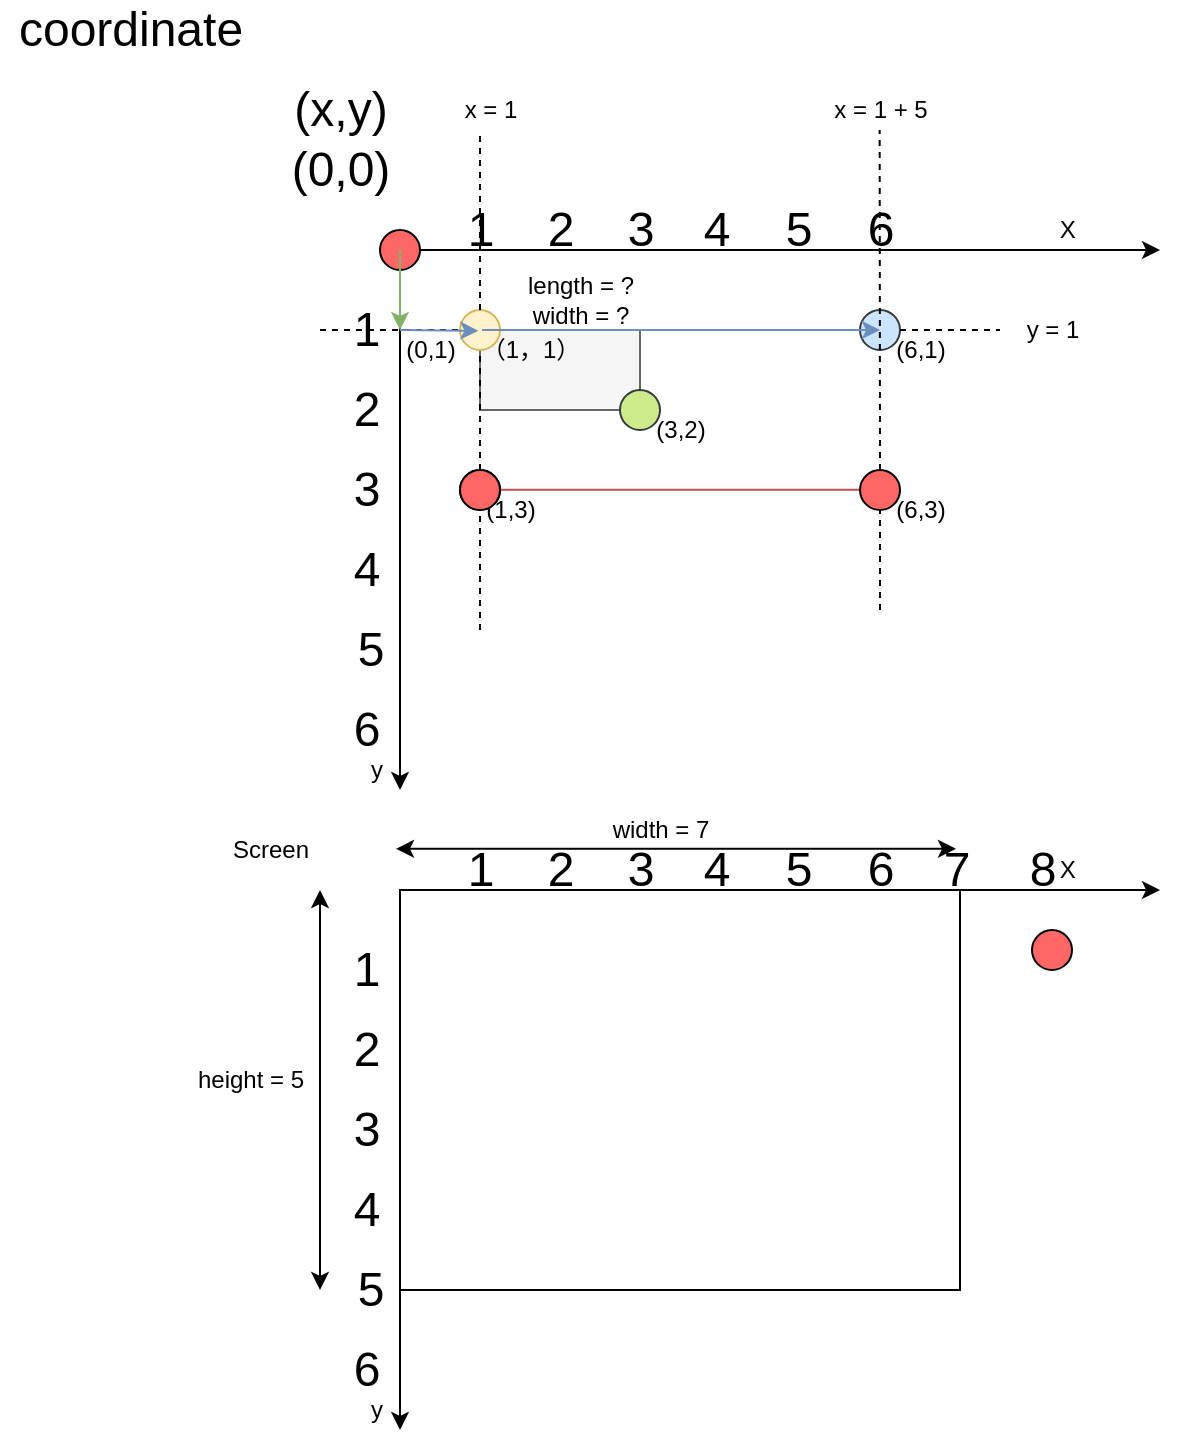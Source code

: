 <mxfile version="13.3.5" type="device"><diagram id="rmmK6H5ewa5MI5K1f8nN" name="第 1 页"><mxGraphModel dx="813" dy="493" grid="1" gridSize="10" guides="1" tooltips="1" connect="1" arrows="1" fold="1" page="1" pageScale="1" pageWidth="827" pageHeight="1169" math="0" shadow="0"><root><mxCell id="0"/><mxCell id="1" parent="0"/><mxCell id="eGM4VbfjzxA3ASc6t5fW-71" value="" style="rounded=0;whiteSpace=wrap;html=1;fillColor=#f5f5f5;strokeColor=#666666;fontColor=#333333;" vertex="1" parent="1"><mxGeometry x="240" y="200" width="80" height="40" as="geometry"/></mxCell><mxCell id="eGM4VbfjzxA3ASc6t5fW-29" value="" style="ellipse;whiteSpace=wrap;html=1;fillColor=#fff2cc;strokeColor=#d6b656;" vertex="1" parent="1"><mxGeometry x="230" y="190" width="20" height="20" as="geometry"/></mxCell><mxCell id="eGM4VbfjzxA3ASc6t5fW-51" value="" style="ellipse;whiteSpace=wrap;html=1;fillColor=#cce5ff;strokeColor=#36393d;" vertex="1" parent="1"><mxGeometry x="430" y="190" width="20" height="20" as="geometry"/></mxCell><mxCell id="eGM4VbfjzxA3ASc6t5fW-3" value="&lt;font style=&quot;font-size: 24px&quot;&gt;coordinate&lt;/font&gt;" style="text;html=1;align=center;verticalAlign=middle;resizable=0;points=[];autosize=1;" vertex="1" parent="1"><mxGeometry y="40" width="130" height="20" as="geometry"/></mxCell><mxCell id="eGM4VbfjzxA3ASc6t5fW-4" value="&lt;font style=&quot;font-size: 24px&quot;&gt;(x,y)&lt;/font&gt;" style="text;html=1;align=center;verticalAlign=middle;resizable=0;points=[];autosize=1;" vertex="1" parent="1"><mxGeometry x="140" y="80" width="60" height="20" as="geometry"/></mxCell><mxCell id="eGM4VbfjzxA3ASc6t5fW-5" value="" style="ellipse;whiteSpace=wrap;html=1;fillColor=#FF6666;" vertex="1" parent="1"><mxGeometry x="190" y="150" width="20" height="20" as="geometry"/></mxCell><mxCell id="eGM4VbfjzxA3ASc6t5fW-9" value="&lt;font style=&quot;font-size: 24px&quot;&gt;(0,0)&lt;/font&gt;" style="text;html=1;align=center;verticalAlign=middle;resizable=0;points=[];autosize=1;" vertex="1" parent="1"><mxGeometry x="140" y="110" width="60" height="20" as="geometry"/></mxCell><mxCell id="eGM4VbfjzxA3ASc6t5fW-10" value="" style="endArrow=classic;html=1;" edge="1" parent="1" source="eGM4VbfjzxA3ASc6t5fW-5"><mxGeometry width="50" height="50" relative="1" as="geometry"><mxPoint x="260" y="200" as="sourcePoint"/><mxPoint x="580" y="160" as="targetPoint"/></mxGeometry></mxCell><mxCell id="eGM4VbfjzxA3ASc6t5fW-11" value="" style="endArrow=classic;html=1;" edge="1" parent="1" source="eGM4VbfjzxA3ASc6t5fW-5"><mxGeometry width="50" height="50" relative="1" as="geometry"><mxPoint x="190" y="200" as="sourcePoint"/><mxPoint x="200" y="430" as="targetPoint"/></mxGeometry></mxCell><mxCell id="eGM4VbfjzxA3ASc6t5fW-12" value="X&amp;nbsp;" style="text;html=1;align=center;verticalAlign=middle;resizable=0;points=[];autosize=1;" vertex="1" parent="1"><mxGeometry x="520" y="140" width="30" height="20" as="geometry"/></mxCell><mxCell id="eGM4VbfjzxA3ASc6t5fW-13" value="y" style="text;html=1;align=center;verticalAlign=middle;resizable=0;points=[];autosize=1;" vertex="1" parent="1"><mxGeometry x="178" y="410" width="20" height="20" as="geometry"/></mxCell><mxCell id="eGM4VbfjzxA3ASc6t5fW-14" value="&lt;font style=&quot;font-size: 24px&quot;&gt;1&lt;/font&gt;" style="text;html=1;align=center;verticalAlign=middle;resizable=0;points=[];autosize=1;" vertex="1" parent="1"><mxGeometry x="225" y="140" width="30" height="20" as="geometry"/></mxCell><mxCell id="eGM4VbfjzxA3ASc6t5fW-15" value="&lt;font style=&quot;font-size: 24px&quot;&gt;2&lt;/font&gt;" style="text;html=1;align=center;verticalAlign=middle;resizable=0;points=[];autosize=1;" vertex="1" parent="1"><mxGeometry x="265" y="140" width="30" height="20" as="geometry"/></mxCell><mxCell id="eGM4VbfjzxA3ASc6t5fW-16" value="&lt;font style=&quot;font-size: 24px&quot;&gt;3&lt;/font&gt;" style="text;html=1;align=center;verticalAlign=middle;resizable=0;points=[];autosize=1;" vertex="1" parent="1"><mxGeometry x="305" y="140" width="30" height="20" as="geometry"/></mxCell><mxCell id="eGM4VbfjzxA3ASc6t5fW-18" value="&lt;font style=&quot;font-size: 24px&quot;&gt;1&lt;/font&gt;" style="text;html=1;align=center;verticalAlign=middle;resizable=0;points=[];autosize=1;" vertex="1" parent="1"><mxGeometry x="168" y="190" width="30" height="20" as="geometry"/></mxCell><mxCell id="eGM4VbfjzxA3ASc6t5fW-20" value="&lt;font style=&quot;font-size: 24px&quot;&gt;2&lt;/font&gt;" style="text;html=1;align=center;verticalAlign=middle;resizable=0;points=[];autosize=1;" vertex="1" parent="1"><mxGeometry x="168" y="230" width="30" height="20" as="geometry"/></mxCell><mxCell id="eGM4VbfjzxA3ASc6t5fW-21" value="&lt;font style=&quot;font-size: 24px&quot;&gt;3&lt;/font&gt;" style="text;html=1;align=center;verticalAlign=middle;resizable=0;points=[];autosize=1;" vertex="1" parent="1"><mxGeometry x="168" y="270" width="30" height="20" as="geometry"/></mxCell><mxCell id="eGM4VbfjzxA3ASc6t5fW-23" value="（1，1）" style="text;html=1;align=center;verticalAlign=middle;resizable=0;points=[];autosize=1;" vertex="1" parent="1"><mxGeometry x="235" y="200" width="60" height="20" as="geometry"/></mxCell><mxCell id="eGM4VbfjzxA3ASc6t5fW-25" value="" style="endArrow=none;dashed=1;html=1;" edge="1" parent="1" source="eGM4VbfjzxA3ASc6t5fW-29"><mxGeometry width="50" height="50" relative="1" as="geometry"><mxPoint x="240" y="350" as="sourcePoint"/><mxPoint x="240" y="100" as="targetPoint"/></mxGeometry></mxCell><mxCell id="eGM4VbfjzxA3ASc6t5fW-26" value="" style="endArrow=none;dashed=1;html=1;" edge="1" parent="1" source="eGM4VbfjzxA3ASc6t5fW-51"><mxGeometry width="50" height="50" relative="1" as="geometry"><mxPoint x="160" y="200" as="sourcePoint"/><mxPoint x="500" y="200" as="targetPoint"/></mxGeometry></mxCell><mxCell id="eGM4VbfjzxA3ASc6t5fW-27" value="x = 1" style="text;html=1;align=center;verticalAlign=middle;resizable=0;points=[];autosize=1;" vertex="1" parent="1"><mxGeometry x="225" y="80" width="40" height="20" as="geometry"/></mxCell><mxCell id="eGM4VbfjzxA3ASc6t5fW-28" value="y = 1" style="text;html=1;align=center;verticalAlign=middle;resizable=0;points=[];autosize=1;" vertex="1" parent="1"><mxGeometry x="506" y="190" width="40" height="20" as="geometry"/></mxCell><mxCell id="eGM4VbfjzxA3ASc6t5fW-31" value="" style="endArrow=none;dashed=1;html=1;" edge="1" parent="1" target="eGM4VbfjzxA3ASc6t5fW-29"><mxGeometry width="50" height="50" relative="1" as="geometry"><mxPoint x="160" y="200" as="sourcePoint"/><mxPoint x="500" y="200" as="targetPoint"/><Array as="points"><mxPoint x="200" y="200"/></Array></mxGeometry></mxCell><mxCell id="eGM4VbfjzxA3ASc6t5fW-30" value="" style="endArrow=classic;startArrow=none;html=1;fillColor=#d5e8d4;strokeColor=#82b366;startFill=0;" edge="1" parent="1"><mxGeometry width="50" height="50" relative="1" as="geometry"><mxPoint x="200" y="159.81" as="sourcePoint"/><mxPoint x="200" y="200" as="targetPoint"/></mxGeometry></mxCell><mxCell id="eGM4VbfjzxA3ASc6t5fW-35" value="" style="endArrow=none;dashed=1;html=1;" edge="1" parent="1" source="eGM4VbfjzxA3ASc6t5fW-60" target="eGM4VbfjzxA3ASc6t5fW-29"><mxGeometry width="50" height="50" relative="1" as="geometry"><mxPoint x="240" y="350" as="sourcePoint"/><mxPoint x="240" y="100" as="targetPoint"/></mxGeometry></mxCell><mxCell id="eGM4VbfjzxA3ASc6t5fW-36" value="" style="endArrow=classic;startArrow=none;html=1;entryX=0.069;entryY=0.019;entryDx=0;entryDy=0;entryPerimeter=0;fillColor=#dae8fc;strokeColor=#6c8ebf;startFill=0;" edge="1" parent="1" target="eGM4VbfjzxA3ASc6t5fW-23"><mxGeometry width="50" height="50" relative="1" as="geometry"><mxPoint x="200" y="200" as="sourcePoint"/><mxPoint x="260" y="240" as="targetPoint"/></mxGeometry></mxCell><mxCell id="eGM4VbfjzxA3ASc6t5fW-37" value="(0,1)" style="text;html=1;align=center;verticalAlign=middle;resizable=0;points=[];autosize=1;" vertex="1" parent="1"><mxGeometry x="195" y="200" width="40" height="20" as="geometry"/></mxCell><mxCell id="eGM4VbfjzxA3ASc6t5fW-39" value="" style="ellipse;whiteSpace=wrap;html=1;fillColor=#cdeb8b;strokeColor=#36393d;" vertex="1" parent="1"><mxGeometry x="310" y="230" width="20" height="20" as="geometry"/></mxCell><mxCell id="eGM4VbfjzxA3ASc6t5fW-40" value="&lt;font style=&quot;font-size: 24px&quot;&gt;4&lt;/font&gt;" style="text;html=1;align=center;verticalAlign=middle;resizable=0;points=[];autosize=1;" vertex="1" parent="1"><mxGeometry x="343" y="140" width="30" height="20" as="geometry"/></mxCell><mxCell id="eGM4VbfjzxA3ASc6t5fW-41" value="&lt;font style=&quot;font-size: 24px&quot;&gt;5&lt;/font&gt;" style="text;html=1;align=center;verticalAlign=middle;resizable=0;points=[];autosize=1;" vertex="1" parent="1"><mxGeometry x="384" y="140" width="30" height="20" as="geometry"/></mxCell><mxCell id="eGM4VbfjzxA3ASc6t5fW-42" value="&lt;font style=&quot;font-size: 24px&quot;&gt;6&lt;/font&gt;" style="text;html=1;align=center;verticalAlign=middle;resizable=0;points=[];autosize=1;" vertex="1" parent="1"><mxGeometry x="425" y="140" width="30" height="20" as="geometry"/></mxCell><mxCell id="eGM4VbfjzxA3ASc6t5fW-43" value="&lt;font style=&quot;font-size: 24px&quot;&gt;4&lt;/font&gt;" style="text;html=1;align=center;verticalAlign=middle;resizable=0;points=[];autosize=1;" vertex="1" parent="1"><mxGeometry x="168" y="310" width="30" height="20" as="geometry"/></mxCell><mxCell id="eGM4VbfjzxA3ASc6t5fW-45" value="&lt;font style=&quot;font-size: 24px&quot;&gt;5&lt;/font&gt;" style="text;html=1;align=center;verticalAlign=middle;resizable=0;points=[];autosize=1;" vertex="1" parent="1"><mxGeometry x="170" y="350" width="30" height="20" as="geometry"/></mxCell><mxCell id="eGM4VbfjzxA3ASc6t5fW-46" value="&lt;font style=&quot;font-size: 24px&quot;&gt;6&lt;/font&gt;" style="text;html=1;align=center;verticalAlign=middle;resizable=0;points=[];autosize=1;" vertex="1" parent="1"><mxGeometry x="168" y="390" width="30" height="20" as="geometry"/></mxCell><mxCell id="eGM4VbfjzxA3ASc6t5fW-47" value="(3,2)" style="text;html=1;align=center;verticalAlign=middle;resizable=0;points=[];autosize=1;" vertex="1" parent="1"><mxGeometry x="320" y="240" width="40" height="20" as="geometry"/></mxCell><mxCell id="eGM4VbfjzxA3ASc6t5fW-48" value="length = ?&lt;br&gt;width = ?" style="text;html=1;align=center;verticalAlign=middle;resizable=0;points=[];autosize=1;" vertex="1" parent="1"><mxGeometry x="255" y="170" width="70" height="30" as="geometry"/></mxCell><mxCell id="eGM4VbfjzxA3ASc6t5fW-55" value="x = 1 + 5" style="text;html=1;align=center;verticalAlign=middle;resizable=0;points=[];autosize=1;" vertex="1" parent="1"><mxGeometry x="410" y="80" width="60" height="20" as="geometry"/></mxCell><mxCell id="eGM4VbfjzxA3ASc6t5fW-53" value="" style="endArrow=none;dashed=1;html=1;" edge="1" parent="1" source="eGM4VbfjzxA3ASc6t5fW-29" target="eGM4VbfjzxA3ASc6t5fW-51"><mxGeometry width="50" height="50" relative="1" as="geometry"><mxPoint x="250" y="200" as="sourcePoint"/><mxPoint x="500" y="200" as="targetPoint"/></mxGeometry></mxCell><mxCell id="eGM4VbfjzxA3ASc6t5fW-54" value="" style="endArrow=none;dashed=1;html=1;" edge="1" parent="1" source="eGM4VbfjzxA3ASc6t5fW-64"><mxGeometry width="50" height="50" relative="1" as="geometry"><mxPoint x="440" y="340" as="sourcePoint"/><mxPoint x="439.83" y="100" as="targetPoint"/></mxGeometry></mxCell><mxCell id="eGM4VbfjzxA3ASc6t5fW-56" value="" style="endArrow=classic;html=1;fillColor=#dae8fc;strokeColor=#6c8ebf;" edge="1" parent="1"><mxGeometry width="50" height="50" relative="1" as="geometry"><mxPoint x="241" y="200" as="sourcePoint"/><mxPoint x="440" y="200" as="targetPoint"/></mxGeometry></mxCell><mxCell id="eGM4VbfjzxA3ASc6t5fW-57" value="" style="endArrow=classic;startArrow=none;html=1;fillColor=#d5e8d4;strokeColor=#82b366;startFill=0;" edge="1" parent="1"><mxGeometry width="50" height="50" relative="1" as="geometry"><mxPoint x="439.83" y="199.81" as="sourcePoint"/><mxPoint x="440" y="200" as="targetPoint"/></mxGeometry></mxCell><mxCell id="eGM4VbfjzxA3ASc6t5fW-58" value="(6,1)" style="text;html=1;align=center;verticalAlign=middle;resizable=0;points=[];autosize=1;" vertex="1" parent="1"><mxGeometry x="440" y="200" width="40" height="20" as="geometry"/></mxCell><mxCell id="eGM4VbfjzxA3ASc6t5fW-59" value="" style="endArrow=classic;html=1;fillColor=#f8cecc;strokeColor=#b85450;" edge="1" parent="1"><mxGeometry width="50" height="50" relative="1" as="geometry"><mxPoint x="240.5" y="279.83" as="sourcePoint"/><mxPoint x="439.5" y="279.83" as="targetPoint"/></mxGeometry></mxCell><mxCell id="eGM4VbfjzxA3ASc6t5fW-60" value="" style="ellipse;whiteSpace=wrap;html=1;fillColor=#FF6666;" vertex="1" parent="1"><mxGeometry x="230" y="270" width="20" height="20" as="geometry"/></mxCell><mxCell id="eGM4VbfjzxA3ASc6t5fW-61" value="" style="endArrow=none;dashed=1;html=1;" edge="1" parent="1" target="eGM4VbfjzxA3ASc6t5fW-60"><mxGeometry width="50" height="50" relative="1" as="geometry"><mxPoint x="240" y="350" as="sourcePoint"/><mxPoint x="240" y="210" as="targetPoint"/></mxGeometry></mxCell><mxCell id="eGM4VbfjzxA3ASc6t5fW-62" value="(1,3)" style="text;html=1;align=center;verticalAlign=middle;resizable=0;points=[];autosize=1;" vertex="1" parent="1"><mxGeometry x="235" y="280" width="40" height="20" as="geometry"/></mxCell><mxCell id="eGM4VbfjzxA3ASc6t5fW-63" value="" style="ellipse;whiteSpace=wrap;html=1;fillColor=#FF6666;" vertex="1" parent="1"><mxGeometry x="230" y="270" width="20" height="20" as="geometry"/></mxCell><mxCell id="eGM4VbfjzxA3ASc6t5fW-64" value="" style="ellipse;whiteSpace=wrap;html=1;fillColor=#FF6666;" vertex="1" parent="1"><mxGeometry x="430" y="270" width="20" height="20" as="geometry"/></mxCell><mxCell id="eGM4VbfjzxA3ASc6t5fW-65" value="" style="endArrow=none;dashed=1;html=1;" edge="1" parent="1" target="eGM4VbfjzxA3ASc6t5fW-64"><mxGeometry width="50" height="50" relative="1" as="geometry"><mxPoint x="440" y="340" as="sourcePoint"/><mxPoint x="439.83" y="100" as="targetPoint"/></mxGeometry></mxCell><mxCell id="eGM4VbfjzxA3ASc6t5fW-66" value="(6,3)" style="text;html=1;align=center;verticalAlign=middle;resizable=0;points=[];autosize=1;" vertex="1" parent="1"><mxGeometry x="440" y="280" width="40" height="20" as="geometry"/></mxCell><mxCell id="eGM4VbfjzxA3ASc6t5fW-124" value="" style="endArrow=classic;html=1;" edge="1" parent="1"><mxGeometry width="50" height="50" relative="1" as="geometry"><mxPoint x="200" y="480" as="sourcePoint"/><mxPoint x="580" y="480" as="targetPoint"/></mxGeometry></mxCell><mxCell id="eGM4VbfjzxA3ASc6t5fW-125" value="" style="endArrow=classic;html=1;" edge="1" parent="1"><mxGeometry width="50" height="50" relative="1" as="geometry"><mxPoint x="200" y="480" as="sourcePoint"/><mxPoint x="200" y="750" as="targetPoint"/></mxGeometry></mxCell><mxCell id="eGM4VbfjzxA3ASc6t5fW-126" value="X&amp;nbsp;" style="text;html=1;align=center;verticalAlign=middle;resizable=0;points=[];autosize=1;" vertex="1" parent="1"><mxGeometry x="520" y="460" width="30" height="20" as="geometry"/></mxCell><mxCell id="eGM4VbfjzxA3ASc6t5fW-127" value="y" style="text;html=1;align=center;verticalAlign=middle;resizable=0;points=[];autosize=1;" vertex="1" parent="1"><mxGeometry x="178" y="730" width="20" height="20" as="geometry"/></mxCell><mxCell id="eGM4VbfjzxA3ASc6t5fW-128" value="&lt;font style=&quot;font-size: 24px&quot;&gt;1&lt;/font&gt;" style="text;html=1;align=center;verticalAlign=middle;resizable=0;points=[];autosize=1;" vertex="1" parent="1"><mxGeometry x="225" y="460" width="30" height="20" as="geometry"/></mxCell><mxCell id="eGM4VbfjzxA3ASc6t5fW-129" value="&lt;font style=&quot;font-size: 24px&quot;&gt;2&lt;/font&gt;" style="text;html=1;align=center;verticalAlign=middle;resizable=0;points=[];autosize=1;" vertex="1" parent="1"><mxGeometry x="265" y="460" width="30" height="20" as="geometry"/></mxCell><mxCell id="eGM4VbfjzxA3ASc6t5fW-130" value="&lt;font style=&quot;font-size: 24px&quot;&gt;3&lt;/font&gt;" style="text;html=1;align=center;verticalAlign=middle;resizable=0;points=[];autosize=1;" vertex="1" parent="1"><mxGeometry x="305" y="460" width="30" height="20" as="geometry"/></mxCell><mxCell id="eGM4VbfjzxA3ASc6t5fW-131" value="&lt;font style=&quot;font-size: 24px&quot;&gt;1&lt;/font&gt;" style="text;html=1;align=center;verticalAlign=middle;resizable=0;points=[];autosize=1;" vertex="1" parent="1"><mxGeometry x="168" y="510" width="30" height="20" as="geometry"/></mxCell><mxCell id="eGM4VbfjzxA3ASc6t5fW-132" value="&lt;font style=&quot;font-size: 24px&quot;&gt;2&lt;/font&gt;" style="text;html=1;align=center;verticalAlign=middle;resizable=0;points=[];autosize=1;" vertex="1" parent="1"><mxGeometry x="168" y="550" width="30" height="20" as="geometry"/></mxCell><mxCell id="eGM4VbfjzxA3ASc6t5fW-133" value="&lt;font style=&quot;font-size: 24px&quot;&gt;3&lt;/font&gt;" style="text;html=1;align=center;verticalAlign=middle;resizable=0;points=[];autosize=1;" vertex="1" parent="1"><mxGeometry x="168" y="590" width="30" height="20" as="geometry"/></mxCell><mxCell id="eGM4VbfjzxA3ASc6t5fW-143" value="&lt;font style=&quot;font-size: 24px&quot;&gt;4&lt;/font&gt;" style="text;html=1;align=center;verticalAlign=middle;resizable=0;points=[];autosize=1;" vertex="1" parent="1"><mxGeometry x="343" y="460" width="30" height="20" as="geometry"/></mxCell><mxCell id="eGM4VbfjzxA3ASc6t5fW-144" value="&lt;font style=&quot;font-size: 24px&quot;&gt;5&lt;/font&gt;" style="text;html=1;align=center;verticalAlign=middle;resizable=0;points=[];autosize=1;" vertex="1" parent="1"><mxGeometry x="384" y="460" width="30" height="20" as="geometry"/></mxCell><mxCell id="eGM4VbfjzxA3ASc6t5fW-145" value="&lt;font style=&quot;font-size: 24px&quot;&gt;6&lt;/font&gt;" style="text;html=1;align=center;verticalAlign=middle;resizable=0;points=[];autosize=1;" vertex="1" parent="1"><mxGeometry x="425" y="460" width="30" height="20" as="geometry"/></mxCell><mxCell id="eGM4VbfjzxA3ASc6t5fW-146" value="&lt;font style=&quot;font-size: 24px&quot;&gt;4&lt;/font&gt;" style="text;html=1;align=center;verticalAlign=middle;resizable=0;points=[];autosize=1;" vertex="1" parent="1"><mxGeometry x="168" y="630" width="30" height="20" as="geometry"/></mxCell><mxCell id="eGM4VbfjzxA3ASc6t5fW-147" value="&lt;font style=&quot;font-size: 24px&quot;&gt;5&lt;/font&gt;" style="text;html=1;align=center;verticalAlign=middle;resizable=0;points=[];autosize=1;" vertex="1" parent="1"><mxGeometry x="170" y="670" width="30" height="20" as="geometry"/></mxCell><mxCell id="eGM4VbfjzxA3ASc6t5fW-148" value="&lt;font style=&quot;font-size: 24px&quot;&gt;6&lt;/font&gt;" style="text;html=1;align=center;verticalAlign=middle;resizable=0;points=[];autosize=1;" vertex="1" parent="1"><mxGeometry x="168" y="710" width="30" height="20" as="geometry"/></mxCell><mxCell id="eGM4VbfjzxA3ASc6t5fW-163" value="Screen" style="text;html=1;align=center;verticalAlign=middle;resizable=0;points=[];autosize=1;" vertex="1" parent="1"><mxGeometry x="110" y="450" width="50" height="20" as="geometry"/></mxCell><mxCell id="eGM4VbfjzxA3ASc6t5fW-164" value="" style="rounded=0;whiteSpace=wrap;html=1;" vertex="1" parent="1"><mxGeometry x="200" y="480" width="280" height="200" as="geometry"/></mxCell><mxCell id="eGM4VbfjzxA3ASc6t5fW-166" value="&lt;font style=&quot;font-size: 24px&quot;&gt;7&lt;/font&gt;" style="text;html=1;align=center;verticalAlign=middle;resizable=0;points=[];autosize=1;" vertex="1" parent="1"><mxGeometry x="463" y="460" width="30" height="20" as="geometry"/></mxCell><mxCell id="eGM4VbfjzxA3ASc6t5fW-167" value="&lt;span style=&quot;font-size: 24px&quot;&gt;8&lt;/span&gt;" style="text;html=1;align=center;verticalAlign=middle;resizable=0;points=[];autosize=1;" vertex="1" parent="1"><mxGeometry x="506" y="460" width="30" height="20" as="geometry"/></mxCell><mxCell id="eGM4VbfjzxA3ASc6t5fW-168" value="" style="ellipse;whiteSpace=wrap;html=1;fillColor=#FF6666;" vertex="1" parent="1"><mxGeometry x="516" y="500" width="20" height="20" as="geometry"/></mxCell><mxCell id="eGM4VbfjzxA3ASc6t5fW-169" value="width = 7" style="text;html=1;align=center;verticalAlign=middle;resizable=0;points=[];autosize=1;" vertex="1" parent="1"><mxGeometry x="300" y="440" width="60" height="20" as="geometry"/></mxCell><mxCell id="eGM4VbfjzxA3ASc6t5fW-170" value="height = 5" style="text;html=1;align=center;verticalAlign=middle;resizable=0;points=[];autosize=1;" vertex="1" parent="1"><mxGeometry x="90" y="565" width="70" height="20" as="geometry"/></mxCell><mxCell id="eGM4VbfjzxA3ASc6t5fW-172" value="" style="endArrow=classic;startArrow=classic;html=1;" edge="1" parent="1"><mxGeometry width="50" height="50" relative="1" as="geometry"><mxPoint x="160" y="680" as="sourcePoint"/><mxPoint x="160" y="480" as="targetPoint"/></mxGeometry></mxCell><mxCell id="eGM4VbfjzxA3ASc6t5fW-173" value="" style="endArrow=classic;startArrow=classic;html=1;" edge="1" parent="1"><mxGeometry width="50" height="50" relative="1" as="geometry"><mxPoint x="478" y="459.43" as="sourcePoint"/><mxPoint x="198" y="459.43" as="targetPoint"/></mxGeometry></mxCell></root></mxGraphModel></diagram></mxfile>
